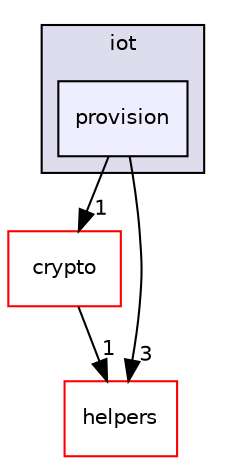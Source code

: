 digraph "provision" {
  compound=true
  node [ fontsize="10", fontname="Helvetica"];
  edge [ labelfontsize="10", labelfontname="Helvetica"];
  subgraph clusterdir_932aef7d504f21d3e635745840b9865d {
    graph [ bgcolor="#ddddee", pencolor="black", label="iot" fontname="Helvetica", fontsize="10", URL="dir_932aef7d504f21d3e635745840b9865d.html"]
  dir_b04dd5eac02002698cd9eb346f59e1c1 [shape=box, label="provision", style="filled", fillcolor="#eeeeff", pencolor="black", URL="dir_b04dd5eac02002698cd9eb346f59e1c1.html"];
  }
  dir_fdd8a560e62e0c17cb1c1d2c36eb6160 [shape=box label="crypto" fillcolor="white" style="filled" color="red" URL="dir_fdd8a560e62e0c17cb1c1d2c36eb6160.html"];
  dir_861f50189fda057e6c57d1c1130602b3 [shape=box label="helpers" fillcolor="white" style="filled" color="red" URL="dir_861f50189fda057e6c57d1c1130602b3.html"];
  dir_b04dd5eac02002698cd9eb346f59e1c1->dir_fdd8a560e62e0c17cb1c1d2c36eb6160 [headlabel="1", labeldistance=1.5 headhref="dir_000072_000014.html"];
  dir_b04dd5eac02002698cd9eb346f59e1c1->dir_861f50189fda057e6c57d1c1130602b3 [headlabel="3", labeldistance=1.5 headhref="dir_000072_000052.html"];
  dir_fdd8a560e62e0c17cb1c1d2c36eb6160->dir_861f50189fda057e6c57d1c1130602b3 [headlabel="1", labeldistance=1.5 headhref="dir_000014_000052.html"];
}
